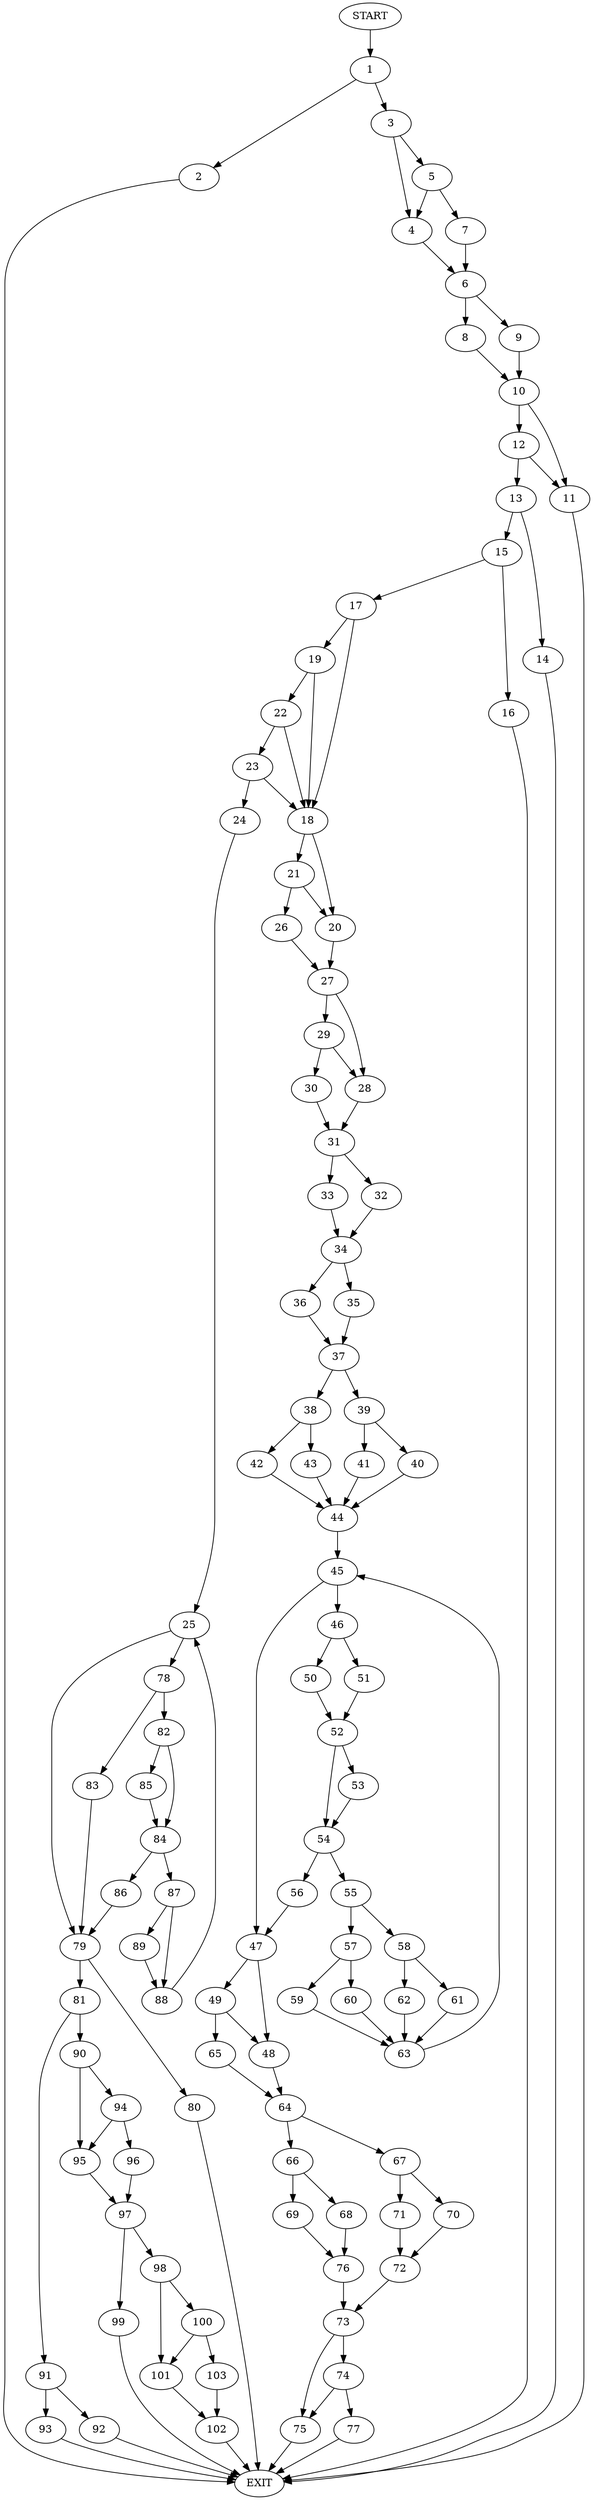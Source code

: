 digraph {
0 [label="START"]
104 [label="EXIT"]
0 -> 1
1 -> 2
1 -> 3
3 -> 4
3 -> 5
2 -> 104
4 -> 6
5 -> 4
5 -> 7
7 -> 6
6 -> 8
6 -> 9
9 -> 10
8 -> 10
10 -> 11
10 -> 12
12 -> 11
12 -> 13
11 -> 104
13 -> 14
13 -> 15
14 -> 104
15 -> 16
15 -> 17
16 -> 104
17 -> 18
17 -> 19
18 -> 20
18 -> 21
19 -> 22
19 -> 18
22 -> 23
22 -> 18
23 -> 18
23 -> 24
24 -> 25
21 -> 20
21 -> 26
20 -> 27
26 -> 27
27 -> 28
27 -> 29
29 -> 28
29 -> 30
28 -> 31
30 -> 31
31 -> 32
31 -> 33
32 -> 34
33 -> 34
34 -> 35
34 -> 36
35 -> 37
36 -> 37
37 -> 38
37 -> 39
39 -> 40
39 -> 41
38 -> 42
38 -> 43
40 -> 44
41 -> 44
44 -> 45
43 -> 44
42 -> 44
45 -> 46
45 -> 47
47 -> 48
47 -> 49
46 -> 50
46 -> 51
50 -> 52
51 -> 52
52 -> 53
52 -> 54
54 -> 55
54 -> 56
53 -> 54
56 -> 47
55 -> 57
55 -> 58
57 -> 59
57 -> 60
58 -> 61
58 -> 62
62 -> 63
61 -> 63
63 -> 45
59 -> 63
60 -> 63
48 -> 64
49 -> 48
49 -> 65
65 -> 64
64 -> 66
64 -> 67
66 -> 68
66 -> 69
67 -> 70
67 -> 71
71 -> 72
70 -> 72
72 -> 73
73 -> 74
73 -> 75
69 -> 76
68 -> 76
76 -> 73
74 -> 75
74 -> 77
75 -> 104
77 -> 104
25 -> 78
25 -> 79
79 -> 80
79 -> 81
78 -> 82
78 -> 83
82 -> 84
82 -> 85
83 -> 79
85 -> 84
84 -> 86
84 -> 87
86 -> 79
87 -> 88
87 -> 89
88 -> 25
89 -> 88
80 -> 104
81 -> 90
81 -> 91
91 -> 92
91 -> 93
90 -> 94
90 -> 95
92 -> 104
93 -> 104
94 -> 96
94 -> 95
95 -> 97
96 -> 97
97 -> 98
97 -> 99
99 -> 104
98 -> 100
98 -> 101
101 -> 102
100 -> 103
100 -> 101
103 -> 102
102 -> 104
}
